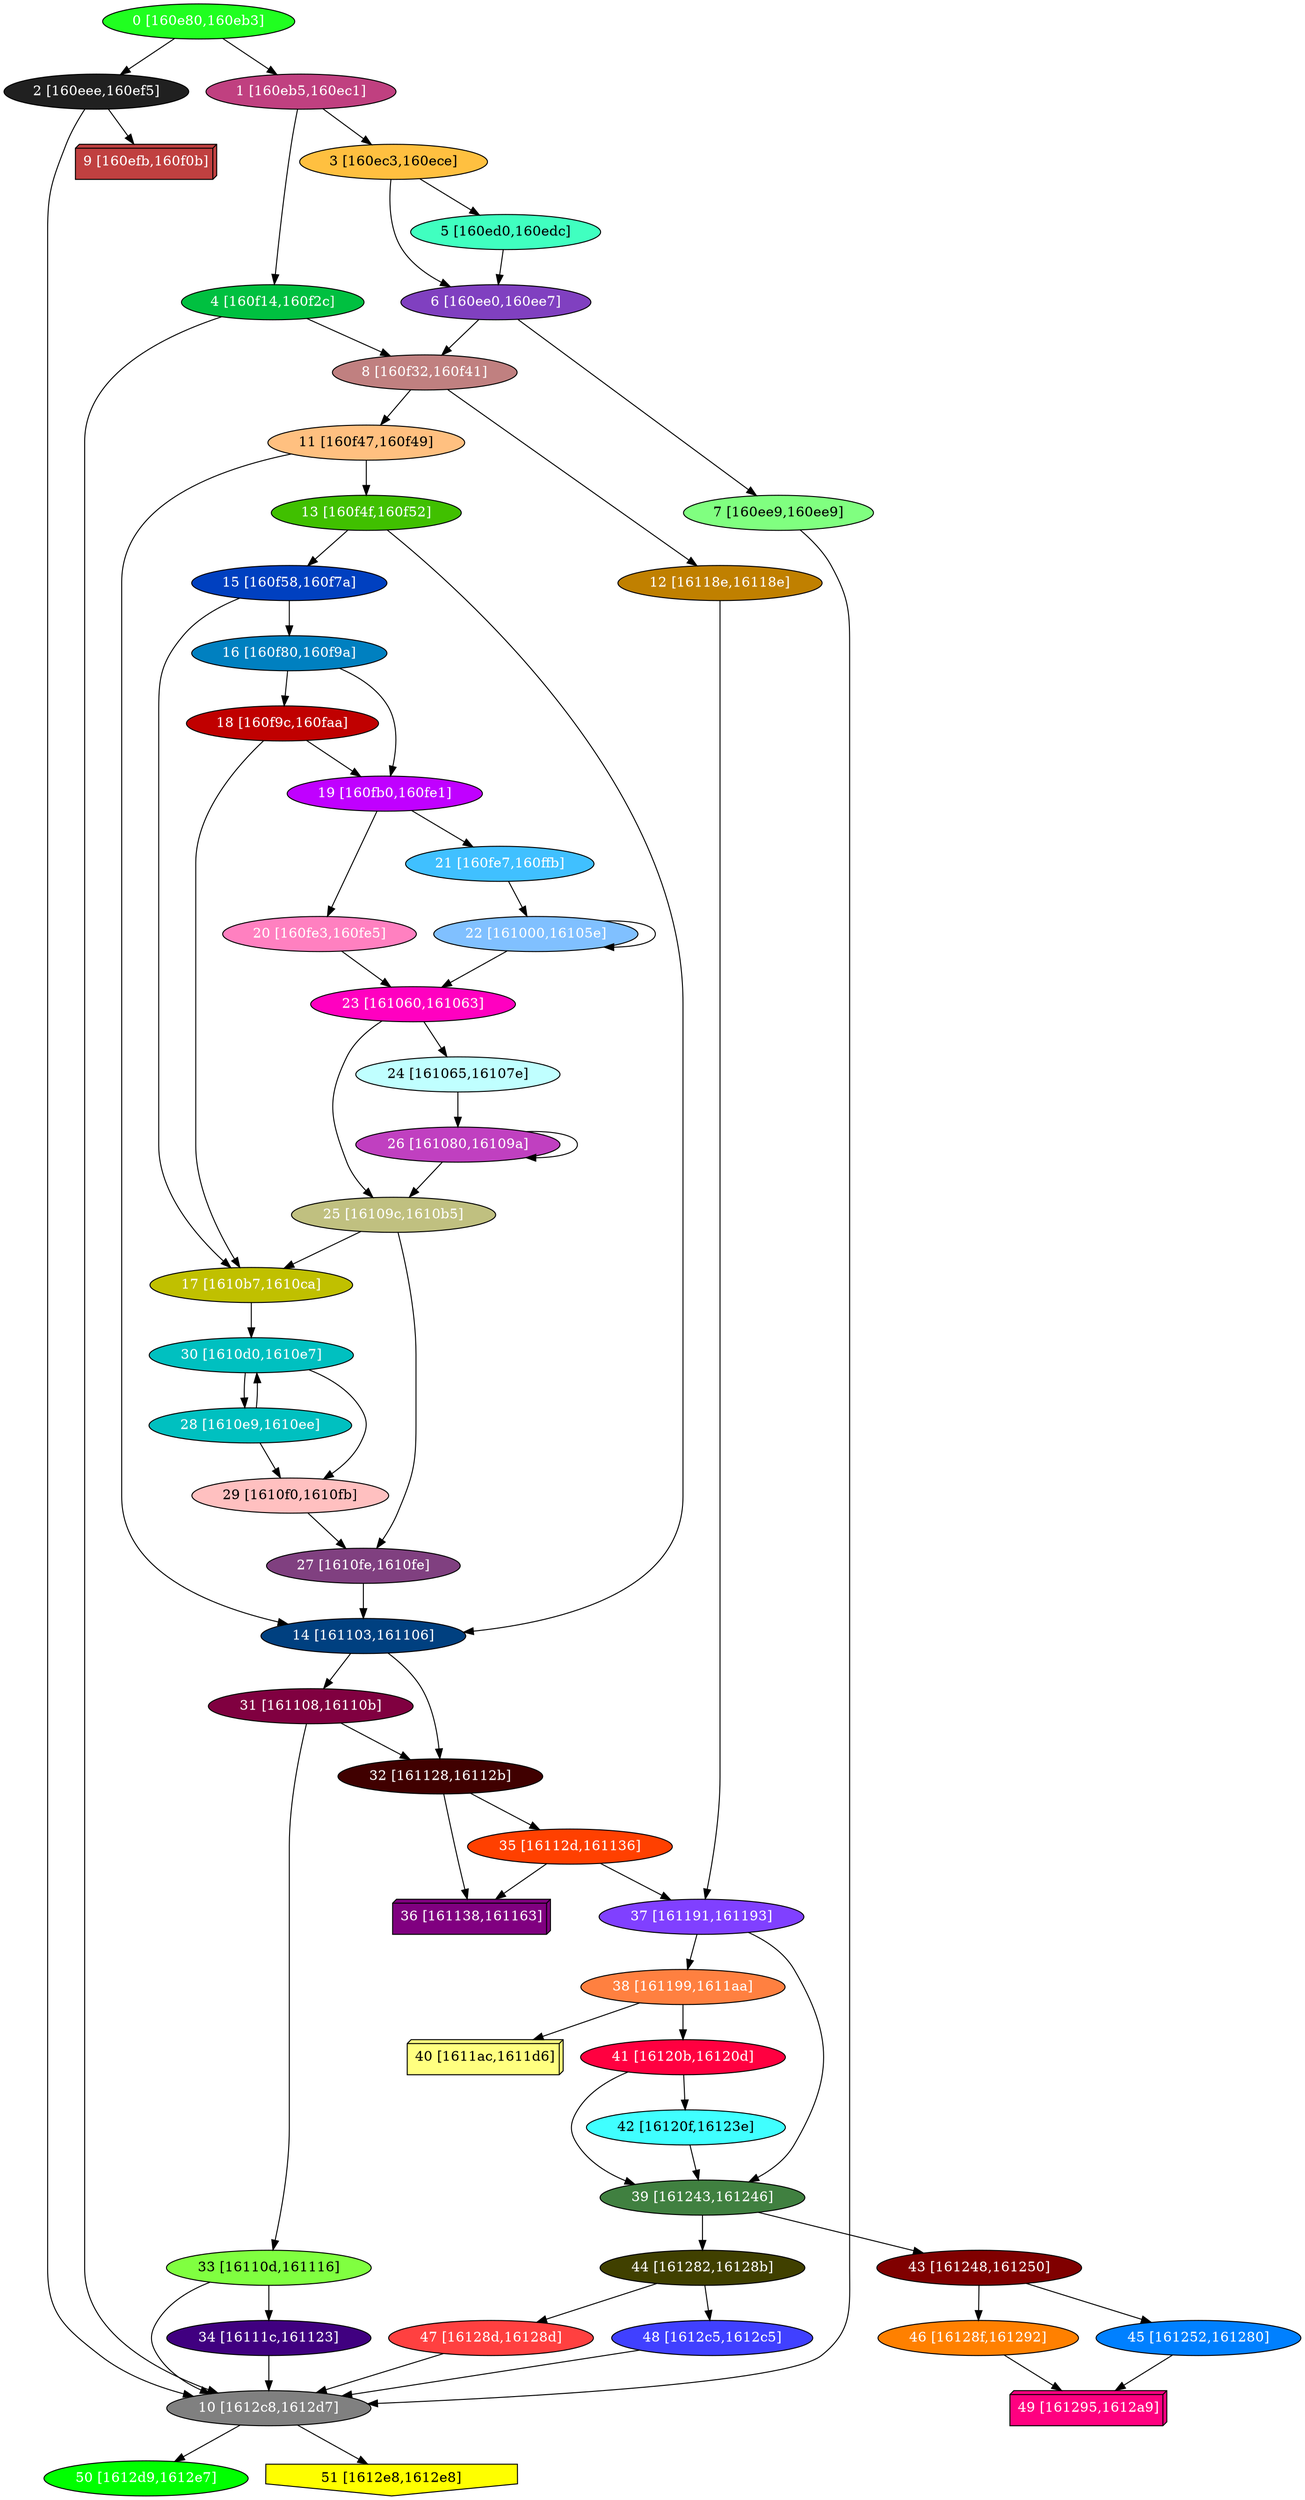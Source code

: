 diGraph libnss3{
	libnss3_0  [style=filled fillcolor="#20FF20" fontcolor="#ffffff" shape=oval label="0 [160e80,160eb3]"]
	libnss3_1  [style=filled fillcolor="#C04080" fontcolor="#ffffff" shape=oval label="1 [160eb5,160ec1]"]
	libnss3_2  [style=filled fillcolor="#202020" fontcolor="#ffffff" shape=oval label="2 [160eee,160ef5]"]
	libnss3_3  [style=filled fillcolor="#FFC040" fontcolor="#000000" shape=oval label="3 [160ec3,160ece]"]
	libnss3_4  [style=filled fillcolor="#00C040" fontcolor="#ffffff" shape=oval label="4 [160f14,160f2c]"]
	libnss3_5  [style=filled fillcolor="#40FFC0" fontcolor="#000000" shape=oval label="5 [160ed0,160edc]"]
	libnss3_6  [style=filled fillcolor="#8040C0" fontcolor="#ffffff" shape=oval label="6 [160ee0,160ee7]"]
	libnss3_7  [style=filled fillcolor="#80FF80" fontcolor="#000000" shape=oval label="7 [160ee9,160ee9]"]
	libnss3_8  [style=filled fillcolor="#C08080" fontcolor="#ffffff" shape=oval label="8 [160f32,160f41]"]
	libnss3_9  [style=filled fillcolor="#C04040" fontcolor="#ffffff" shape=box3d label="9 [160efb,160f0b]"]
	libnss3_a  [style=filled fillcolor="#808080" fontcolor="#ffffff" shape=oval label="10 [1612c8,1612d7]"]
	libnss3_b  [style=filled fillcolor="#FFC080" fontcolor="#000000" shape=oval label="11 [160f47,160f49]"]
	libnss3_c  [style=filled fillcolor="#C08000" fontcolor="#ffffff" shape=oval label="12 [16118e,16118e]"]
	libnss3_d  [style=filled fillcolor="#40C000" fontcolor="#ffffff" shape=oval label="13 [160f4f,160f52]"]
	libnss3_e  [style=filled fillcolor="#004080" fontcolor="#ffffff" shape=oval label="14 [161103,161106]"]
	libnss3_f  [style=filled fillcolor="#0040C0" fontcolor="#ffffff" shape=oval label="15 [160f58,160f7a]"]
	libnss3_10  [style=filled fillcolor="#0080C0" fontcolor="#ffffff" shape=oval label="16 [160f80,160f9a]"]
	libnss3_11  [style=filled fillcolor="#C0C000" fontcolor="#ffffff" shape=oval label="17 [1610b7,1610ca]"]
	libnss3_12  [style=filled fillcolor="#C00000" fontcolor="#ffffff" shape=oval label="18 [160f9c,160faa]"]
	libnss3_13  [style=filled fillcolor="#C000FF" fontcolor="#ffffff" shape=oval label="19 [160fb0,160fe1]"]
	libnss3_14  [style=filled fillcolor="#FF80C0" fontcolor="#ffffff" shape=oval label="20 [160fe3,160fe5]"]
	libnss3_15  [style=filled fillcolor="#40C0FF" fontcolor="#ffffff" shape=oval label="21 [160fe7,160ffb]"]
	libnss3_16  [style=filled fillcolor="#80C0FF" fontcolor="#ffffff" shape=oval label="22 [161000,16105e]"]
	libnss3_17  [style=filled fillcolor="#FF00C0" fontcolor="#ffffff" shape=oval label="23 [161060,161063]"]
	libnss3_18  [style=filled fillcolor="#C0FFFF" fontcolor="#000000" shape=oval label="24 [161065,16107e]"]
	libnss3_19  [style=filled fillcolor="#C0C080" fontcolor="#ffffff" shape=oval label="25 [16109c,1610b5]"]
	libnss3_1a  [style=filled fillcolor="#C040C0" fontcolor="#ffffff" shape=oval label="26 [161080,16109a]"]
	libnss3_1b  [style=filled fillcolor="#804080" fontcolor="#ffffff" shape=oval label="27 [1610fe,1610fe]"]
	libnss3_1c  [style=filled fillcolor="#00C0C0" fontcolor="#ffffff" shape=oval label="28 [1610e9,1610ee]"]
	libnss3_1d  [style=filled fillcolor="#FFC0C0" fontcolor="#000000" shape=oval label="29 [1610f0,1610fb]"]
	libnss3_1e  [style=filled fillcolor="#00C0C0" fontcolor="#ffffff" shape=oval label="30 [1610d0,1610e7]"]
	libnss3_1f  [style=filled fillcolor="#800040" fontcolor="#ffffff" shape=oval label="31 [161108,16110b]"]
	libnss3_20  [style=filled fillcolor="#400000" fontcolor="#ffffff" shape=oval label="32 [161128,16112b]"]
	libnss3_21  [style=filled fillcolor="#80FF40" fontcolor="#000000" shape=oval label="33 [16110d,161116]"]
	libnss3_22  [style=filled fillcolor="#400080" fontcolor="#ffffff" shape=oval label="34 [16111c,161123]"]
	libnss3_23  [style=filled fillcolor="#FF4000" fontcolor="#ffffff" shape=oval label="35 [16112d,161136]"]
	libnss3_24  [style=filled fillcolor="#800080" fontcolor="#ffffff" shape=box3d label="36 [161138,161163]"]
	libnss3_25  [style=filled fillcolor="#8040FF" fontcolor="#ffffff" shape=oval label="37 [161191,161193]"]
	libnss3_26  [style=filled fillcolor="#FF8040" fontcolor="#ffffff" shape=oval label="38 [161199,1611aa]"]
	libnss3_27  [style=filled fillcolor="#408040" fontcolor="#ffffff" shape=oval label="39 [161243,161246]"]
	libnss3_28  [style=filled fillcolor="#FFFF80" fontcolor="#000000" shape=box3d label="40 [1611ac,1611d6]"]
	libnss3_29  [style=filled fillcolor="#FF0040" fontcolor="#ffffff" shape=oval label="41 [16120b,16120d]"]
	libnss3_2a  [style=filled fillcolor="#40FFFF" fontcolor="#000000" shape=oval label="42 [16120f,16123e]"]
	libnss3_2b  [style=filled fillcolor="#800000" fontcolor="#ffffff" shape=oval label="43 [161248,161250]"]
	libnss3_2c  [style=filled fillcolor="#404000" fontcolor="#ffffff" shape=oval label="44 [161282,16128b]"]
	libnss3_2d  [style=filled fillcolor="#0080FF" fontcolor="#ffffff" shape=oval label="45 [161252,161280]"]
	libnss3_2e  [style=filled fillcolor="#FF8000" fontcolor="#ffffff" shape=oval label="46 [16128f,161292]"]
	libnss3_2f  [style=filled fillcolor="#FF4040" fontcolor="#ffffff" shape=oval label="47 [16128d,16128d]"]
	libnss3_30  [style=filled fillcolor="#4040FF" fontcolor="#ffffff" shape=oval label="48 [1612c5,1612c5]"]
	libnss3_31  [style=filled fillcolor="#FF0080" fontcolor="#ffffff" shape=box3d label="49 [161295,1612a9]"]
	libnss3_32  [style=filled fillcolor="#00FF00" fontcolor="#ffffff" shape=oval label="50 [1612d9,1612e7]"]
	libnss3_33  [style=filled fillcolor="#FFFF00" fontcolor="#000000" shape=invhouse label="51 [1612e8,1612e8]"]

	libnss3_0 -> libnss3_1
	libnss3_0 -> libnss3_2
	libnss3_1 -> libnss3_3
	libnss3_1 -> libnss3_4
	libnss3_2 -> libnss3_9
	libnss3_2 -> libnss3_a
	libnss3_3 -> libnss3_5
	libnss3_3 -> libnss3_6
	libnss3_4 -> libnss3_8
	libnss3_4 -> libnss3_a
	libnss3_5 -> libnss3_6
	libnss3_6 -> libnss3_7
	libnss3_6 -> libnss3_8
	libnss3_7 -> libnss3_a
	libnss3_8 -> libnss3_b
	libnss3_8 -> libnss3_c
	libnss3_a -> libnss3_32
	libnss3_a -> libnss3_33
	libnss3_b -> libnss3_d
	libnss3_b -> libnss3_e
	libnss3_c -> libnss3_25
	libnss3_d -> libnss3_e
	libnss3_d -> libnss3_f
	libnss3_e -> libnss3_1f
	libnss3_e -> libnss3_20
	libnss3_f -> libnss3_10
	libnss3_f -> libnss3_11
	libnss3_10 -> libnss3_12
	libnss3_10 -> libnss3_13
	libnss3_11 -> libnss3_1e
	libnss3_12 -> libnss3_11
	libnss3_12 -> libnss3_13
	libnss3_13 -> libnss3_14
	libnss3_13 -> libnss3_15
	libnss3_14 -> libnss3_17
	libnss3_15 -> libnss3_16
	libnss3_16 -> libnss3_16
	libnss3_16 -> libnss3_17
	libnss3_17 -> libnss3_18
	libnss3_17 -> libnss3_19
	libnss3_18 -> libnss3_1a
	libnss3_19 -> libnss3_11
	libnss3_19 -> libnss3_1b
	libnss3_1a -> libnss3_19
	libnss3_1a -> libnss3_1a
	libnss3_1b -> libnss3_e
	libnss3_1c -> libnss3_1d
	libnss3_1c -> libnss3_1e
	libnss3_1d -> libnss3_1b
	libnss3_1e -> libnss3_1c
	libnss3_1e -> libnss3_1d
	libnss3_1f -> libnss3_20
	libnss3_1f -> libnss3_21
	libnss3_20 -> libnss3_23
	libnss3_20 -> libnss3_24
	libnss3_21 -> libnss3_a
	libnss3_21 -> libnss3_22
	libnss3_22 -> libnss3_a
	libnss3_23 -> libnss3_24
	libnss3_23 -> libnss3_25
	libnss3_25 -> libnss3_26
	libnss3_25 -> libnss3_27
	libnss3_26 -> libnss3_28
	libnss3_26 -> libnss3_29
	libnss3_27 -> libnss3_2b
	libnss3_27 -> libnss3_2c
	libnss3_29 -> libnss3_27
	libnss3_29 -> libnss3_2a
	libnss3_2a -> libnss3_27
	libnss3_2b -> libnss3_2d
	libnss3_2b -> libnss3_2e
	libnss3_2c -> libnss3_2f
	libnss3_2c -> libnss3_30
	libnss3_2d -> libnss3_31
	libnss3_2e -> libnss3_31
	libnss3_2f -> libnss3_a
	libnss3_30 -> libnss3_a
}